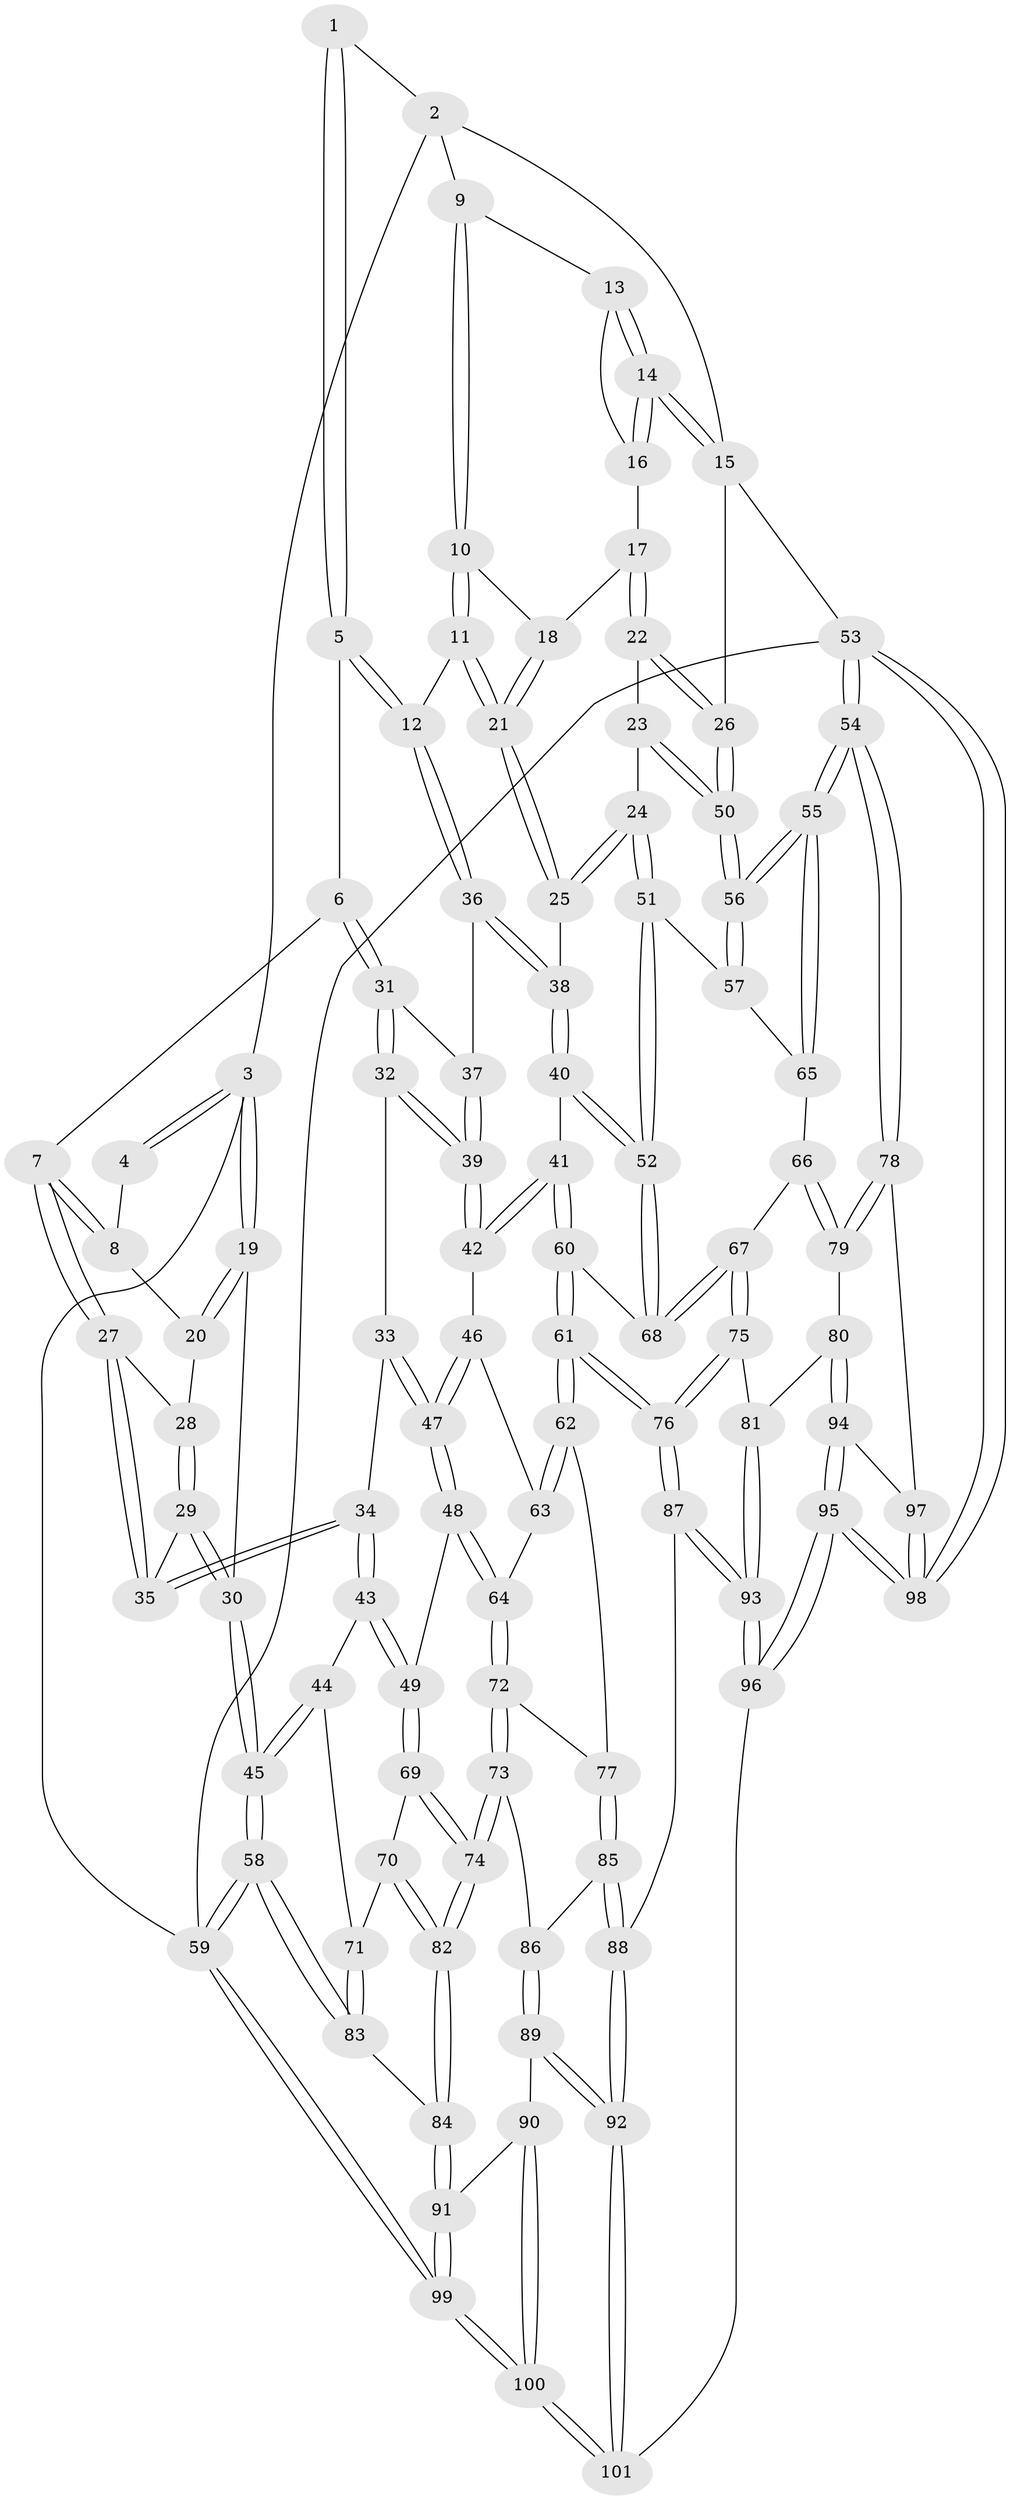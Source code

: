 // Generated by graph-tools (version 1.1) at 2025/51/03/09/25 03:51:03]
// undirected, 101 vertices, 249 edges
graph export_dot {
graph [start="1"]
  node [color=gray90,style=filled];
  1 [pos="+0.45118247699179564+0"];
  2 [pos="+0.732198659409002+0"];
  3 [pos="+0+0"];
  4 [pos="+0.28865685506560435+0"];
  5 [pos="+0.49935229866855313+0.11027522585661546"];
  6 [pos="+0.24106465137659347+0.24226597201377797"];
  7 [pos="+0.21916867968903808+0.23204712613068496"];
  8 [pos="+0.223517241058943+0.10272473420399937"];
  9 [pos="+0.7976848232466988+0.06712661008576776"];
  10 [pos="+0.6971193076164792+0.19536440975054503"];
  11 [pos="+0.5734671140522941+0.24547706272498906"];
  12 [pos="+0.5707977762350342+0.24525867725546344"];
  13 [pos="+0.8094757107936974+0.07265682602296558"];
  14 [pos="+1+0.06539353738145798"];
  15 [pos="+1+0.06532919556020753"];
  16 [pos="+0.8726678044388282+0.16553766408384699"];
  17 [pos="+0.8769744752045987+0.25706936246360973"];
  18 [pos="+0.8253147284567968+0.2599703948496121"];
  19 [pos="+0+0.041880666437855055"];
  20 [pos="+0+0.14552834143170795"];
  21 [pos="+0.7588374646433325+0.4203198666258875"];
  22 [pos="+0.9162854613926322+0.28009273404622836"];
  23 [pos="+0.8292323456327672+0.45814656254386166"];
  24 [pos="+0.79317271120607+0.47469707701514263"];
  25 [pos="+0.7853700962216893+0.4683832499083731"];
  26 [pos="+1+0.2700251845522586"];
  27 [pos="+0.17133332057192557+0.25367709541858063"];
  28 [pos="+0.13286035512210248+0.24329339607133363"];
  29 [pos="+0.0044845692478226494+0.3648731140431882"];
  30 [pos="+0+0.3680847180272576"];
  31 [pos="+0.2842218641350471+0.28784007170373277"];
  32 [pos="+0.27517018339525423+0.434358456732708"];
  33 [pos="+0.27186552173189776+0.43695361084201445"];
  34 [pos="+0.149020069645923+0.4356425090829299"];
  35 [pos="+0.13365799639610418+0.391214822136074"];
  36 [pos="+0.532818535817973+0.2960012729654168"];
  37 [pos="+0.47259536277126796+0.3278306339450036"];
  38 [pos="+0.5794605817018893+0.5033117172510785"];
  39 [pos="+0.4025301267481135+0.442494311144837"];
  40 [pos="+0.5605178216080221+0.5457381450904344"];
  41 [pos="+0.5197291461894336+0.5913879845924884"];
  42 [pos="+0.4230738168159001+0.5505286705283396"];
  43 [pos="+0.0961967081933666+0.5503520654699068"];
  44 [pos="+0+0.5808429724169066"];
  45 [pos="+0+0.5748072323849879"];
  46 [pos="+0.41603048529618103+0.5544696892086214"];
  47 [pos="+0.27791567463703204+0.6039246062020278"];
  48 [pos="+0.2540842400024502+0.6303046680854361"];
  49 [pos="+0.2292561842119765+0.6333856642448958"];
  50 [pos="+1+0.4517304382956829"];
  51 [pos="+0.7960675377191636+0.5694725644470756"];
  52 [pos="+0.7640390840240251+0.6095453938443414"];
  53 [pos="+1+1"];
  54 [pos="+1+0.9740200825336655"];
  55 [pos="+1+0.8667618761487662"];
  56 [pos="+1+0.47816994369760707"];
  57 [pos="+0.8903597403567579+0.6168400470705973"];
  58 [pos="+0+1"];
  59 [pos="+0+1"];
  60 [pos="+0.5206794845850787+0.5954531897910271"];
  61 [pos="+0.5252346086268999+0.7367119620020438"];
  62 [pos="+0.5128637969293813+0.7392207248004244"];
  63 [pos="+0.39476705217108693+0.6723316927928819"];
  64 [pos="+0.3061714040967417+0.6925277966575667"];
  65 [pos="+0.9000236542123831+0.6385392035153323"];
  66 [pos="+0.886239205291714+0.728935849105965"];
  67 [pos="+0.7411534328249251+0.6668153709958168"];
  68 [pos="+0.7434321032986885+0.6558518865112938"];
  69 [pos="+0.2030140319061181+0.6811813625798552"];
  70 [pos="+0.15858411853070267+0.7369787917998125"];
  71 [pos="+0.10812108475339323+0.7553686691041166"];
  72 [pos="+0.3322116312769095+0.751392836089178"];
  73 [pos="+0.3182700208338211+0.8020808294677993"];
  74 [pos="+0.261347376795886+0.822834514785513"];
  75 [pos="+0.70236007295177+0.7732505274810652"];
  76 [pos="+0.5782323820567041+0.7825910820301846"];
  77 [pos="+0.5042024761777636+0.7427024112153855"];
  78 [pos="+0.9527666318874018+0.8289397388417358"];
  79 [pos="+0.8990446497753122+0.7992152565032992"];
  80 [pos="+0.7423870816383262+0.8015246347972323"];
  81 [pos="+0.714798744406609+0.7861501129498706"];
  82 [pos="+0.22435801845192047+0.8478834978818697"];
  83 [pos="+0.060598785149764335+0.8392292527305163"];
  84 [pos="+0.21435681966886502+0.8682812145968933"];
  85 [pos="+0.40983790119645014+0.8431278910435158"];
  86 [pos="+0.3246107318192046+0.8103269969789645"];
  87 [pos="+0.565543057073276+0.829562264533166"];
  88 [pos="+0.4314934480632481+0.971744811658029"];
  89 [pos="+0.3395479468083647+0.9205016979276581"];
  90 [pos="+0.281512990414412+0.9152380307278563"];
  91 [pos="+0.2163360333298053+0.8808858206358552"];
  92 [pos="+0.4208089622419557+0.997215794759931"];
  93 [pos="+0.6542560617133126+1"];
  94 [pos="+0.7488243260123145+0.8168438490289173"];
  95 [pos="+0.8570832678083204+1"];
  96 [pos="+0.6719884902437203+1"];
  97 [pos="+0.828901211190948+0.8919631022094746"];
  98 [pos="+0.9472130204760251+1"];
  99 [pos="+0.018547548487314512+1"];
  100 [pos="+0.18904470175232968+1"];
  101 [pos="+0.4319637003771723+1"];
  1 -- 2;
  1 -- 5;
  1 -- 5;
  2 -- 3;
  2 -- 9;
  2 -- 15;
  3 -- 4;
  3 -- 4;
  3 -- 19;
  3 -- 19;
  3 -- 59;
  4 -- 8;
  5 -- 6;
  5 -- 12;
  5 -- 12;
  6 -- 7;
  6 -- 31;
  6 -- 31;
  7 -- 8;
  7 -- 8;
  7 -- 27;
  7 -- 27;
  8 -- 20;
  9 -- 10;
  9 -- 10;
  9 -- 13;
  10 -- 11;
  10 -- 11;
  10 -- 18;
  11 -- 12;
  11 -- 21;
  11 -- 21;
  12 -- 36;
  12 -- 36;
  13 -- 14;
  13 -- 14;
  13 -- 16;
  14 -- 15;
  14 -- 15;
  14 -- 16;
  14 -- 16;
  15 -- 26;
  15 -- 53;
  16 -- 17;
  17 -- 18;
  17 -- 22;
  17 -- 22;
  18 -- 21;
  18 -- 21;
  19 -- 20;
  19 -- 20;
  19 -- 30;
  20 -- 28;
  21 -- 25;
  21 -- 25;
  22 -- 23;
  22 -- 26;
  22 -- 26;
  23 -- 24;
  23 -- 50;
  23 -- 50;
  24 -- 25;
  24 -- 25;
  24 -- 51;
  24 -- 51;
  25 -- 38;
  26 -- 50;
  26 -- 50;
  27 -- 28;
  27 -- 35;
  27 -- 35;
  28 -- 29;
  28 -- 29;
  29 -- 30;
  29 -- 30;
  29 -- 35;
  30 -- 45;
  30 -- 45;
  31 -- 32;
  31 -- 32;
  31 -- 37;
  32 -- 33;
  32 -- 39;
  32 -- 39;
  33 -- 34;
  33 -- 47;
  33 -- 47;
  34 -- 35;
  34 -- 35;
  34 -- 43;
  34 -- 43;
  36 -- 37;
  36 -- 38;
  36 -- 38;
  37 -- 39;
  37 -- 39;
  38 -- 40;
  38 -- 40;
  39 -- 42;
  39 -- 42;
  40 -- 41;
  40 -- 52;
  40 -- 52;
  41 -- 42;
  41 -- 42;
  41 -- 60;
  41 -- 60;
  42 -- 46;
  43 -- 44;
  43 -- 49;
  43 -- 49;
  44 -- 45;
  44 -- 45;
  44 -- 71;
  45 -- 58;
  45 -- 58;
  46 -- 47;
  46 -- 47;
  46 -- 63;
  47 -- 48;
  47 -- 48;
  48 -- 49;
  48 -- 64;
  48 -- 64;
  49 -- 69;
  49 -- 69;
  50 -- 56;
  50 -- 56;
  51 -- 52;
  51 -- 52;
  51 -- 57;
  52 -- 68;
  52 -- 68;
  53 -- 54;
  53 -- 54;
  53 -- 98;
  53 -- 98;
  53 -- 59;
  54 -- 55;
  54 -- 55;
  54 -- 78;
  54 -- 78;
  55 -- 56;
  55 -- 56;
  55 -- 65;
  55 -- 65;
  56 -- 57;
  56 -- 57;
  57 -- 65;
  58 -- 59;
  58 -- 59;
  58 -- 83;
  58 -- 83;
  59 -- 99;
  59 -- 99;
  60 -- 61;
  60 -- 61;
  60 -- 68;
  61 -- 62;
  61 -- 62;
  61 -- 76;
  61 -- 76;
  62 -- 63;
  62 -- 63;
  62 -- 77;
  63 -- 64;
  64 -- 72;
  64 -- 72;
  65 -- 66;
  66 -- 67;
  66 -- 79;
  66 -- 79;
  67 -- 68;
  67 -- 68;
  67 -- 75;
  67 -- 75;
  69 -- 70;
  69 -- 74;
  69 -- 74;
  70 -- 71;
  70 -- 82;
  70 -- 82;
  71 -- 83;
  71 -- 83;
  72 -- 73;
  72 -- 73;
  72 -- 77;
  73 -- 74;
  73 -- 74;
  73 -- 86;
  74 -- 82;
  74 -- 82;
  75 -- 76;
  75 -- 76;
  75 -- 81;
  76 -- 87;
  76 -- 87;
  77 -- 85;
  77 -- 85;
  78 -- 79;
  78 -- 79;
  78 -- 97;
  79 -- 80;
  80 -- 81;
  80 -- 94;
  80 -- 94;
  81 -- 93;
  81 -- 93;
  82 -- 84;
  82 -- 84;
  83 -- 84;
  84 -- 91;
  84 -- 91;
  85 -- 86;
  85 -- 88;
  85 -- 88;
  86 -- 89;
  86 -- 89;
  87 -- 88;
  87 -- 93;
  87 -- 93;
  88 -- 92;
  88 -- 92;
  89 -- 90;
  89 -- 92;
  89 -- 92;
  90 -- 91;
  90 -- 100;
  90 -- 100;
  91 -- 99;
  91 -- 99;
  92 -- 101;
  92 -- 101;
  93 -- 96;
  93 -- 96;
  94 -- 95;
  94 -- 95;
  94 -- 97;
  95 -- 96;
  95 -- 96;
  95 -- 98;
  95 -- 98;
  96 -- 101;
  97 -- 98;
  97 -- 98;
  99 -- 100;
  99 -- 100;
  100 -- 101;
  100 -- 101;
}
